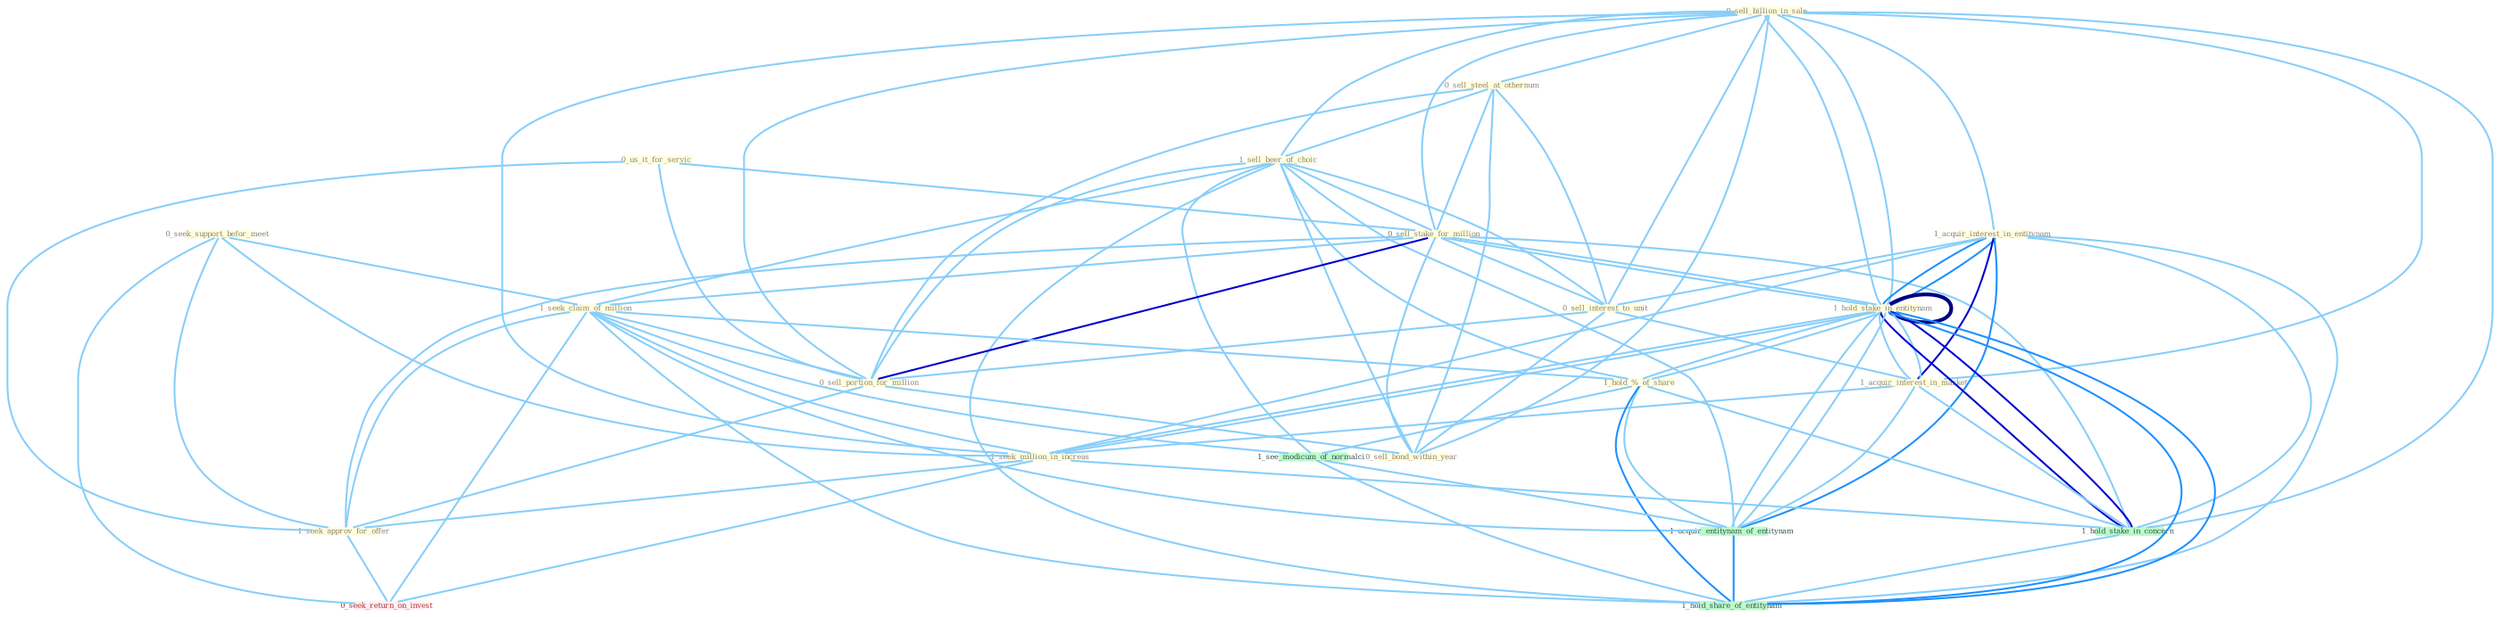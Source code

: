 Graph G{ 
    node
    [shape=polygon,style=filled,width=.5,height=.06,color="#BDFCC9",fixedsize=true,fontsize=4,
    fontcolor="#2f4f4f"];
    {node
    [color="#ffffe0", fontcolor="#8b7d6b"] "0_sell_billion_in_sale " "0_sell_steel_at_othernum " "1_sell_beer_of_choic " "0_us_it_for_servic " "0_sell_stake_for_million " "1_acquir_interest_in_entitynam " "1_hold_stake_in_entitynam " "0_sell_interest_to_unit " "1_hold_stake_in_entitynam " "0_seek_support_befor_meet " "1_seek_claim_of_million " "0_sell_portion_for_million " "1_acquir_interest_in_market " "1_hold_%_of_share " "1_seek_million_in_increas " "0_sell_bond_within_year " "1_seek_approv_for_offer "}
{node [color="#fff0f5", fontcolor="#b22222"] "0_seek_return_on_invest "}
edge [color="#B0E2FF"];

	"0_sell_billion_in_sale " -- "0_sell_steel_at_othernum " [w="1", color="#87cefa" ];
	"0_sell_billion_in_sale " -- "1_sell_beer_of_choic " [w="1", color="#87cefa" ];
	"0_sell_billion_in_sale " -- "0_sell_stake_for_million " [w="1", color="#87cefa" ];
	"0_sell_billion_in_sale " -- "1_acquir_interest_in_entitynam " [w="1", color="#87cefa" ];
	"0_sell_billion_in_sale " -- "1_hold_stake_in_entitynam " [w="1", color="#87cefa" ];
	"0_sell_billion_in_sale " -- "0_sell_interest_to_unit " [w="1", color="#87cefa" ];
	"0_sell_billion_in_sale " -- "1_hold_stake_in_entitynam " [w="1", color="#87cefa" ];
	"0_sell_billion_in_sale " -- "0_sell_portion_for_million " [w="1", color="#87cefa" ];
	"0_sell_billion_in_sale " -- "1_acquir_interest_in_market " [w="1", color="#87cefa" ];
	"0_sell_billion_in_sale " -- "1_seek_million_in_increas " [w="1", color="#87cefa" ];
	"0_sell_billion_in_sale " -- "0_sell_bond_within_year " [w="1", color="#87cefa" ];
	"0_sell_billion_in_sale " -- "1_hold_stake_in_concern " [w="1", color="#87cefa" ];
	"0_sell_steel_at_othernum " -- "1_sell_beer_of_choic " [w="1", color="#87cefa" ];
	"0_sell_steel_at_othernum " -- "0_sell_stake_for_million " [w="1", color="#87cefa" ];
	"0_sell_steel_at_othernum " -- "0_sell_interest_to_unit " [w="1", color="#87cefa" ];
	"0_sell_steel_at_othernum " -- "0_sell_portion_for_million " [w="1", color="#87cefa" ];
	"0_sell_steel_at_othernum " -- "0_sell_bond_within_year " [w="1", color="#87cefa" ];
	"1_sell_beer_of_choic " -- "0_sell_stake_for_million " [w="1", color="#87cefa" ];
	"1_sell_beer_of_choic " -- "0_sell_interest_to_unit " [w="1", color="#87cefa" ];
	"1_sell_beer_of_choic " -- "1_seek_claim_of_million " [w="1", color="#87cefa" ];
	"1_sell_beer_of_choic " -- "0_sell_portion_for_million " [w="1", color="#87cefa" ];
	"1_sell_beer_of_choic " -- "1_hold_%_of_share " [w="1", color="#87cefa" ];
	"1_sell_beer_of_choic " -- "0_sell_bond_within_year " [w="1", color="#87cefa" ];
	"1_sell_beer_of_choic " -- "1_see_modicum_of_normalci " [w="1", color="#87cefa" ];
	"1_sell_beer_of_choic " -- "1_acquir_entitynam_of_entitynam " [w="1", color="#87cefa" ];
	"1_sell_beer_of_choic " -- "1_hold_share_of_entitynam " [w="1", color="#87cefa" ];
	"0_us_it_for_servic " -- "0_sell_stake_for_million " [w="1", color="#87cefa" ];
	"0_us_it_for_servic " -- "0_sell_portion_for_million " [w="1", color="#87cefa" ];
	"0_us_it_for_servic " -- "1_seek_approv_for_offer " [w="1", color="#87cefa" ];
	"0_sell_stake_for_million " -- "1_hold_stake_in_entitynam " [w="1", color="#87cefa" ];
	"0_sell_stake_for_million " -- "0_sell_interest_to_unit " [w="1", color="#87cefa" ];
	"0_sell_stake_for_million " -- "1_hold_stake_in_entitynam " [w="1", color="#87cefa" ];
	"0_sell_stake_for_million " -- "1_seek_claim_of_million " [w="1", color="#87cefa" ];
	"0_sell_stake_for_million " -- "0_sell_portion_for_million " [w="3", color="#0000cd" , len=0.6];
	"0_sell_stake_for_million " -- "0_sell_bond_within_year " [w="1", color="#87cefa" ];
	"0_sell_stake_for_million " -- "1_seek_approv_for_offer " [w="1", color="#87cefa" ];
	"0_sell_stake_for_million " -- "1_hold_stake_in_concern " [w="1", color="#87cefa" ];
	"1_acquir_interest_in_entitynam " -- "1_hold_stake_in_entitynam " [w="2", color="#1e90ff" , len=0.8];
	"1_acquir_interest_in_entitynam " -- "0_sell_interest_to_unit " [w="1", color="#87cefa" ];
	"1_acquir_interest_in_entitynam " -- "1_hold_stake_in_entitynam " [w="2", color="#1e90ff" , len=0.8];
	"1_acquir_interest_in_entitynam " -- "1_acquir_interest_in_market " [w="3", color="#0000cd" , len=0.6];
	"1_acquir_interest_in_entitynam " -- "1_seek_million_in_increas " [w="1", color="#87cefa" ];
	"1_acquir_interest_in_entitynam " -- "1_hold_stake_in_concern " [w="1", color="#87cefa" ];
	"1_acquir_interest_in_entitynam " -- "1_acquir_entitynam_of_entitynam " [w="2", color="#1e90ff" , len=0.8];
	"1_acquir_interest_in_entitynam " -- "1_hold_share_of_entitynam " [w="1", color="#87cefa" ];
	"1_hold_stake_in_entitynam " -- "1_hold_stake_in_entitynam " [w="4", style=bold, color="#000080", len=0.4];
	"1_hold_stake_in_entitynam " -- "1_acquir_interest_in_market " [w="1", color="#87cefa" ];
	"1_hold_stake_in_entitynam " -- "1_hold_%_of_share " [w="1", color="#87cefa" ];
	"1_hold_stake_in_entitynam " -- "1_seek_million_in_increas " [w="1", color="#87cefa" ];
	"1_hold_stake_in_entitynam " -- "1_hold_stake_in_concern " [w="3", color="#0000cd" , len=0.6];
	"1_hold_stake_in_entitynam " -- "1_acquir_entitynam_of_entitynam " [w="1", color="#87cefa" ];
	"1_hold_stake_in_entitynam " -- "1_hold_share_of_entitynam " [w="2", color="#1e90ff" , len=0.8];
	"0_sell_interest_to_unit " -- "0_sell_portion_for_million " [w="1", color="#87cefa" ];
	"0_sell_interest_to_unit " -- "1_acquir_interest_in_market " [w="1", color="#87cefa" ];
	"0_sell_interest_to_unit " -- "0_sell_bond_within_year " [w="1", color="#87cefa" ];
	"1_hold_stake_in_entitynam " -- "1_acquir_interest_in_market " [w="1", color="#87cefa" ];
	"1_hold_stake_in_entitynam " -- "1_hold_%_of_share " [w="1", color="#87cefa" ];
	"1_hold_stake_in_entitynam " -- "1_seek_million_in_increas " [w="1", color="#87cefa" ];
	"1_hold_stake_in_entitynam " -- "1_hold_stake_in_concern " [w="3", color="#0000cd" , len=0.6];
	"1_hold_stake_in_entitynam " -- "1_acquir_entitynam_of_entitynam " [w="1", color="#87cefa" ];
	"1_hold_stake_in_entitynam " -- "1_hold_share_of_entitynam " [w="2", color="#1e90ff" , len=0.8];
	"0_seek_support_befor_meet " -- "1_seek_claim_of_million " [w="1", color="#87cefa" ];
	"0_seek_support_befor_meet " -- "1_seek_million_in_increas " [w="1", color="#87cefa" ];
	"0_seek_support_befor_meet " -- "1_seek_approv_for_offer " [w="1", color="#87cefa" ];
	"0_seek_support_befor_meet " -- "0_seek_return_on_invest " [w="1", color="#87cefa" ];
	"1_seek_claim_of_million " -- "0_sell_portion_for_million " [w="1", color="#87cefa" ];
	"1_seek_claim_of_million " -- "1_hold_%_of_share " [w="1", color="#87cefa" ];
	"1_seek_claim_of_million " -- "1_seek_million_in_increas " [w="1", color="#87cefa" ];
	"1_seek_claim_of_million " -- "1_seek_approv_for_offer " [w="1", color="#87cefa" ];
	"1_seek_claim_of_million " -- "0_seek_return_on_invest " [w="1", color="#87cefa" ];
	"1_seek_claim_of_million " -- "1_see_modicum_of_normalci " [w="1", color="#87cefa" ];
	"1_seek_claim_of_million " -- "1_acquir_entitynam_of_entitynam " [w="1", color="#87cefa" ];
	"1_seek_claim_of_million " -- "1_hold_share_of_entitynam " [w="1", color="#87cefa" ];
	"0_sell_portion_for_million " -- "0_sell_bond_within_year " [w="1", color="#87cefa" ];
	"0_sell_portion_for_million " -- "1_seek_approv_for_offer " [w="1", color="#87cefa" ];
	"1_acquir_interest_in_market " -- "1_seek_million_in_increas " [w="1", color="#87cefa" ];
	"1_acquir_interest_in_market " -- "1_hold_stake_in_concern " [w="1", color="#87cefa" ];
	"1_acquir_interest_in_market " -- "1_acquir_entitynam_of_entitynam " [w="1", color="#87cefa" ];
	"1_hold_%_of_share " -- "1_hold_stake_in_concern " [w="1", color="#87cefa" ];
	"1_hold_%_of_share " -- "1_see_modicum_of_normalci " [w="1", color="#87cefa" ];
	"1_hold_%_of_share " -- "1_acquir_entitynam_of_entitynam " [w="1", color="#87cefa" ];
	"1_hold_%_of_share " -- "1_hold_share_of_entitynam " [w="2", color="#1e90ff" , len=0.8];
	"1_seek_million_in_increas " -- "1_seek_approv_for_offer " [w="1", color="#87cefa" ];
	"1_seek_million_in_increas " -- "1_hold_stake_in_concern " [w="1", color="#87cefa" ];
	"1_seek_million_in_increas " -- "0_seek_return_on_invest " [w="1", color="#87cefa" ];
	"1_seek_approv_for_offer " -- "0_seek_return_on_invest " [w="1", color="#87cefa" ];
	"1_hold_stake_in_concern " -- "1_hold_share_of_entitynam " [w="1", color="#87cefa" ];
	"1_see_modicum_of_normalci " -- "1_acquir_entitynam_of_entitynam " [w="1", color="#87cefa" ];
	"1_see_modicum_of_normalci " -- "1_hold_share_of_entitynam " [w="1", color="#87cefa" ];
	"1_acquir_entitynam_of_entitynam " -- "1_hold_share_of_entitynam " [w="2", color="#1e90ff" , len=0.8];
}